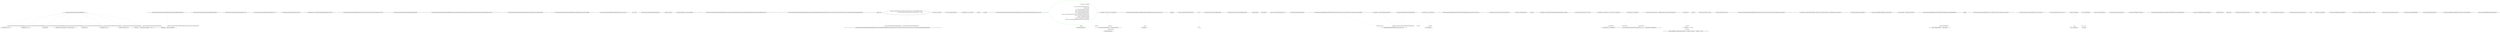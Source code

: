digraph  {
n36 [label="QuantConnect.Algorithm.Examples.BrokerageModelAlgorithm", span=""];
n37 [label="QuantConnect.Algorithm.Examples.BrokerageModelAlgorithm.MinimumAccountBalanceBrokerageModel", span=""];
n0 [cluster="QuantConnect.Algorithm.Examples.BrokerageModelAlgorithm.Initialize()", label="Entry QuantConnect.Algorithm.Examples.BrokerageModelAlgorithm.Initialize()", span="32-32"];
n1 [cluster="QuantConnect.Algorithm.Examples.BrokerageModelAlgorithm.Initialize()", label="SetStartDate(2013, 10, 07)", span="34-34"];
n2 [cluster="QuantConnect.Algorithm.Examples.BrokerageModelAlgorithm.Initialize()", label="SetEndDate(2013, 10, 11)", span="35-35"];
n7 [cluster="QuantConnect.Algorithm.QCAlgorithm.SetStartDate(int, int, int)", label="Entry QuantConnect.Algorithm.QCAlgorithm.SetStartDate(int, int, int)", span="538-538"];
n3 [cluster="QuantConnect.Algorithm.Examples.BrokerageModelAlgorithm.Initialize()", label="SetCash(100000)", span="36-36"];
n8 [cluster="QuantConnect.Algorithm.QCAlgorithm.SetEndDate(int, int, int)", label="Entry QuantConnect.Algorithm.QCAlgorithm.SetEndDate(int, int, int)", span="563-563"];
n4 [cluster="QuantConnect.Algorithm.Examples.BrokerageModelAlgorithm.Initialize()", label="AddSecurity(SecurityType.Equity, ''SPY'', Resolution.Second)", span="38-38"];
n9 [cluster="QuantConnect.Algorithm.QCAlgorithm.SetCash(int)", label="Entry QuantConnect.Algorithm.QCAlgorithm.SetCash(int)", span="487-487"];
n5 [cluster="QuantConnect.Algorithm.Examples.BrokerageModelAlgorithm.Initialize()", label="BrokerageModel = new MinimumAccountBalanceBrokerageModel(this, 500.00m)", span="51-51"];
n10 [cluster="QuantConnect.Algorithm.QCAlgorithm.AddSecurity(QuantConnect.SecurityType, string, QuantConnect.Resolution, bool, bool)", label="Entry QuantConnect.Algorithm.QCAlgorithm.AddSecurity(QuantConnect.SecurityType, string, QuantConnect.Resolution, bool, bool)", span="718-718"];
n6 [cluster="QuantConnect.Algorithm.Examples.BrokerageModelAlgorithm.Initialize()", label="Exit QuantConnect.Algorithm.Examples.BrokerageModelAlgorithm.Initialize()", span="32-32"];
n11 [cluster="QuantConnect.Algorithm.Examples.BrokerageModelAlgorithm.MinimumAccountBalanceBrokerageModel.MinimumAccountBalanceBrokerageModel(QuantConnect.Algorithm.QCAlgorithm, decimal)", label="Entry QuantConnect.Algorithm.Examples.BrokerageModelAlgorithm.MinimumAccountBalanceBrokerageModel.MinimumAccountBalanceBrokerageModel(QuantConnect.Algorithm.QCAlgorithm, decimal)", span="87-87"];
n12 [cluster="QuantConnect.Algorithm.Examples.BrokerageModelAlgorithm.OnData(QuantConnect.Data.Market.TradeBars)", label="Entry QuantConnect.Algorithm.Examples.BrokerageModelAlgorithm.OnData(QuantConnect.Data.Market.TradeBars)", span="60-60"];
n13 [cluster="QuantConnect.Algorithm.Examples.BrokerageModelAlgorithm.OnData(QuantConnect.Data.Market.TradeBars)", label="!Portfolio.Invested", span="62-62"];
n14 [cluster="QuantConnect.Algorithm.Examples.BrokerageModelAlgorithm.OnData(QuantConnect.Data.Market.TradeBars)", label="SetHoldings(''SPY'', last)", span="65-65"];
n19 [cluster="QuantConnect.Algorithm.Examples.BrokerageModelAlgorithm.OnData(QuantConnect.Data.Market.TradeBars)", label="Exit QuantConnect.Algorithm.Examples.BrokerageModelAlgorithm.OnData(QuantConnect.Data.Market.TradeBars)", span="60-60"];
n15 [cluster="QuantConnect.Algorithm.Examples.BrokerageModelAlgorithm.OnData(QuantConnect.Data.Market.TradeBars)", label="Portfolio[''SPY''].Quantity == 0", span="66-66"];
n20 [cluster="QuantConnect.Algorithm.QCAlgorithm.SetHoldings(string, decimal, bool, string)", label="Entry QuantConnect.Algorithm.QCAlgorithm.SetHoldings(string, decimal, bool, string)", span="499-499"];
n18 [cluster="QuantConnect.Algorithm.Examples.BrokerageModelAlgorithm.OnData(QuantConnect.Data.Market.TradeBars)", label="Debug(Time + '' - Purchased Stock @ SetHoldings( '' + last + '' )'')", span="74-74"];
n17 [cluster="QuantConnect.Algorithm.Examples.BrokerageModelAlgorithm.OnData(QuantConnect.Data.Market.TradeBars)", label="last *= 0.95m", span="70-70"];
n21 [cluster="QuantConnect.Algorithm.QCAlgorithm.Debug(string)", label="Entry QuantConnect.Algorithm.QCAlgorithm.Debug(string)", span="864-864"];
n22 [cluster="QuantConnect.Algorithm.Examples.BrokerageModelAlgorithm.MinimumAccountBalanceBrokerageModel.MinimumAccountBalanceBrokerageModel(QuantConnect.Algorithm.QCAlgorithm, decimal)", label="_algorithm = algorithm", span="89-89"];
n23 [cluster="QuantConnect.Algorithm.Examples.BrokerageModelAlgorithm.MinimumAccountBalanceBrokerageModel.MinimumAccountBalanceBrokerageModel(QuantConnect.Algorithm.QCAlgorithm, decimal)", label="_minimumAccountBalance = minimumAccountBalance", span="90-90"];
n24 [cluster="QuantConnect.Algorithm.Examples.BrokerageModelAlgorithm.MinimumAccountBalanceBrokerageModel.MinimumAccountBalanceBrokerageModel(QuantConnect.Algorithm.QCAlgorithm, decimal)", label="Exit QuantConnect.Algorithm.Examples.BrokerageModelAlgorithm.MinimumAccountBalanceBrokerageModel.MinimumAccountBalanceBrokerageModel(QuantConnect.Algorithm.QCAlgorithm, decimal)", span="87-87"];
n25 [cluster="QuantConnect.Algorithm.Examples.BrokerageModelAlgorithm.MinimumAccountBalanceBrokerageModel.CanSubmitOrder(QuantConnect.Securities.Security, QuantConnect.Orders.Order, out QuantConnect.Brokerages.BrokerageMessageEvent)", label="Entry QuantConnect.Algorithm.Examples.BrokerageModelAlgorithm.MinimumAccountBalanceBrokerageModel.CanSubmitOrder(QuantConnect.Securities.Security, QuantConnect.Orders.Order, out QuantConnect.Brokerages.BrokerageMessageEvent)", span="96-96"];
n26 [cluster="QuantConnect.Algorithm.Examples.BrokerageModelAlgorithm.MinimumAccountBalanceBrokerageModel.CanSubmitOrder(QuantConnect.Securities.Security, QuantConnect.Orders.Order, out QuantConnect.Brokerages.BrokerageMessageEvent)", label="message = null", span="98-98"];
n27 [cluster="QuantConnect.Algorithm.Examples.BrokerageModelAlgorithm.MinimumAccountBalanceBrokerageModel.CanSubmitOrder(QuantConnect.Securities.Security, QuantConnect.Orders.Order, out QuantConnect.Brokerages.BrokerageMessageEvent)", label="var orderCost = order.Value", span="102-102"];
n31 [cluster="QuantConnect.Algorithm.Examples.BrokerageModelAlgorithm.MinimumAccountBalanceBrokerageModel.CanSubmitOrder(QuantConnect.Securities.Security, QuantConnect.Orders.Order, out QuantConnect.Brokerages.BrokerageMessageEvent)", label="message = new BrokerageMessageEvent(BrokerageMessageType.Warning, ''InsufficientRemainingCapital'', \r\n                        ''Account must maintain a minimum of $500 USD at all times. Order ID: '' + order.Id\r\n                        )", span="108-110"];
n34 [cluster="QuantConnect.Algorithm.Examples.BrokerageModelAlgorithm.MinimumAccountBalanceBrokerageModel.CanSubmitOrder(QuantConnect.Securities.Security, QuantConnect.Orders.Order, out QuantConnect.Brokerages.BrokerageMessageEvent)", label="Exit QuantConnect.Algorithm.Examples.BrokerageModelAlgorithm.MinimumAccountBalanceBrokerageModel.CanSubmitOrder(QuantConnect.Securities.Security, QuantConnect.Orders.Order, out QuantConnect.Brokerages.BrokerageMessageEvent)", span="96-96"];
n28 [cluster="QuantConnect.Algorithm.Examples.BrokerageModelAlgorithm.MinimumAccountBalanceBrokerageModel.CanSubmitOrder(QuantConnect.Securities.Security, QuantConnect.Orders.Order, out QuantConnect.Brokerages.BrokerageMessageEvent)", label="var cash = _algorithm.Portfolio.Cash", span="103-103"];
n29 [cluster="QuantConnect.Algorithm.Examples.BrokerageModelAlgorithm.MinimumAccountBalanceBrokerageModel.CanSubmitOrder(QuantConnect.Securities.Security, QuantConnect.Orders.Order, out QuantConnect.Brokerages.BrokerageMessageEvent)", label="var cashAfterOrder = cash - orderCost", span="104-104"];
n30 [cluster="QuantConnect.Algorithm.Examples.BrokerageModelAlgorithm.MinimumAccountBalanceBrokerageModel.CanSubmitOrder(QuantConnect.Securities.Security, QuantConnect.Orders.Order, out QuantConnect.Brokerages.BrokerageMessageEvent)", label="cashAfterOrder < _minimumAccountBalance", span="105-105"];
n33 [cluster="QuantConnect.Algorithm.Examples.BrokerageModelAlgorithm.MinimumAccountBalanceBrokerageModel.CanSubmitOrder(QuantConnect.Securities.Security, QuantConnect.Orders.Order, out QuantConnect.Brokerages.BrokerageMessageEvent)", label="return true;", span="113-113"];
n32 [cluster="QuantConnect.Algorithm.Examples.BrokerageModelAlgorithm.MinimumAccountBalanceBrokerageModel.CanSubmitOrder(QuantConnect.Securities.Security, QuantConnect.Orders.Order, out QuantConnect.Brokerages.BrokerageMessageEvent)", label="return false;", span="111-111"];
n35 [cluster="QuantConnect.Brokerages.BrokerageMessageEvent.BrokerageMessageEvent(QuantConnect.Brokerages.BrokerageMessageType, string, string)", label="Entry QuantConnect.Brokerages.BrokerageMessageEvent.BrokerageMessageEvent(QuantConnect.Brokerages.BrokerageMessageType, string, string)", span="56-56"];
d56 [cluster="QuantConnect.ToolBox.GDAXDownloader.GDAXDownloader.ParseCandleData(QuantConnect.Symbol, double, string)", color=green, community=0, label="var tradeBar = new TradeBar()\r\n                        {\r\n                            Time = Time.UnixTimeStampToDateTime(epochs),\r\n                            Symbol = symbol,\r\n                            Low = decimal.Parse(datapoint[1].ToString()),\r\n                            High = decimal.Parse(datapoint[2].ToString()),\r\n                            Open = decimal.Parse(datapoint[3].ToString()),\r\n                            Close = decimal.Parse(datapoint[4].ToString()),\r\n                            Volume = decimal.Parse(datapoint[5].ToString(), System.Globalization.NumberStyles.Float),\r\n                            Value = decimal.Parse(datapoint[4].ToString()),\r\n                            DataType = MarketDataType.TradeBar,\r\n                            Period = new TimeSpan(0, 0, (int)granularity),\r\n                            EndTime = Time.UnixTimeStampToDateTime(epochs).AddSeconds(granularity)\r\n                        }", prediction=0, span="129-142"];
d26 [cluster="QuantConnect.ToolBox.GDAXDownloader.GDAXDownloader.ParseCandleData(QuantConnect.Symbol, double, string)", label="Entry QuantConnect.ToolBox.GDAXDownloader.GDAXDownloader.ParseCandleData(QuantConnect.Symbol, double, string)", span="116-116"];
d54 [cluster="QuantConnect.ToolBox.GDAXDownloader.GDAXDownloader.ParseCandleData(QuantConnect.Symbol, double, string)", label=parsedData, span="126-126"];
d55 [cluster="QuantConnect.ToolBox.GDAXDownloader.GDAXDownloader.ParseCandleData(QuantConnect.Symbol, double, string)", label="var epochs = double.Parse(datapoint[0].ToString())", span="128-128"];
d57 [cluster="QuantConnect.ToolBox.GDAXDownloader.GDAXDownloader.ParseCandleData(QuantConnect.Symbol, double, string)", label="i++", span="143-143"];
d66 [cluster="QuantConnect.Data.Market.TradeBar.TradeBar()", label="Entry QuantConnect.Data.Market.TradeBar.TradeBar()", span="120-120"];
d67 [cluster="QuantConnect.Time.UnixTimeStampToDateTime(double)", label="Entry QuantConnect.Time.UnixTimeStampToDateTime(double)", span="127-127"];
d64 [cluster="Unk.ToString", label="Entry Unk.ToString", span=""];
d65 [cluster="Unk.Parse", label="Entry Unk.Parse", span=""];
d68 [cluster="System.TimeSpan.TimeSpan(int, int, int)", label="Entry System.TimeSpan.TimeSpan(int, int, int)", span="0-0"];
d19 [cluster="System.DateTime.AddSeconds(double)", label="Entry System.DateTime.AddSeconds(double)", span="0-0"];
d58 [cluster="QuantConnect.ToolBox.GDAXDownloader.GDAXDownloader.ParseCandleData(QuantConnect.Symbol, double, string)", label="returnData.Add(tradeBar)", span="144-144"];
d13 [cluster="QuantConnect.ToolBox.GDAXDownloader.GDAXDownloader.Get(QuantConnect.Symbol, QuantConnect.Resolution, System.DateTime, System.DateTime)", label="returnData.AddRange(ParseCandleData(symbol, granularity, data))", span="66-66"];
d62 [cluster="QuantConnect.ToolBox.GDAXDownloader.GDAXDownloader.ParseCandleData(QuantConnect.Symbol, double, string)", label="Exit QuantConnect.ToolBox.GDAXDownloader.GDAXDownloader.ParseCandleData(QuantConnect.Symbol, double, string)", span="116-116"];
d50 [cluster="QuantConnect.ToolBox.GDAXDownloader.GDAXDownloader.ParseCandleData(QuantConnect.Symbol, double, string)", label="int i = 0", span="118-118"];
d52 [cluster="QuantConnect.ToolBox.GDAXDownloader.GDAXDownloader.ParseCandleData(QuantConnect.Symbol, double, string)", label="data.Length > 0", span="122-122"];
d53 [cluster="QuantConnect.ToolBox.GDAXDownloader.GDAXDownloader.ParseCandleData(QuantConnect.Symbol, double, string)", label="var parsedData = JsonConvert.DeserializeObject<string[][]>(data)", span="124-124"];
d0 [cluster="QuantConnect.ToolBox.GDAXDownloader.GDAXDownloader.Get(QuantConnect.Symbol, QuantConnect.Resolution, System.DateTime, System.DateTime)", label="Entry QuantConnect.ToolBox.GDAXDownloader.GDAXDownloader.Get(QuantConnect.Symbol, QuantConnect.Resolution, System.DateTime, System.DateTime)", span="45-45"];
d2 [cluster="QuantConnect.ToolBox.GDAXDownloader.GDAXDownloader.Get(QuantConnect.Symbol, QuantConnect.Resolution, System.DateTime, System.DateTime)", label="var granularity = resolution.ToTimeSpan().TotalSeconds", span="48-48"];
d12 [cluster="QuantConnect.ToolBox.GDAXDownloader.GDAXDownloader.Get(QuantConnect.Symbol, QuantConnect.Resolution, System.DateTime, System.DateTime)", label="string data = GetWithRetry(request)", span="65-65"];
d61 [cluster="QuantConnect.ToolBox.GDAXDownloader.GDAXDownloader.ParseCandleData(QuantConnect.Symbol, double, string)", label="return null;", span="151-151"];
d59 [cluster="QuantConnect.ToolBox.GDAXDownloader.GDAXDownloader.ParseCandleData(QuantConnect.Symbol, double, string)", label="return returnData.OrderBy(datapoint => datapoint.Time).ToList();", span="147-147"];
d6 [cluster="QuantConnect.ToolBox.GDAXDownloader.GDAXDownloader.Get(QuantConnect.Symbol, QuantConnect.Resolution, System.DateTime, System.DateTime)", label="windowEndTime = windowStartTime.AddSeconds(MaxDatapointsPerRequest * granularity)", span="56-56"];
d51 [cluster="QuantConnect.ToolBox.GDAXDownloader.GDAXDownloader.ParseCandleData(QuantConnect.Symbol, double, string)", label="List<BaseData> returnData = new List<BaseData>()", span="121-121"];
d69 [cluster="System.Collections.Generic.List<T>.Add(T)", label="Entry System.Collections.Generic.List<T>.Add(T)", span="0-0"];
d75 [label="QuantConnect.ToolBox.GDAXDownloader.GDAXDownloader", span=""];
d1 [cluster="QuantConnect.ToolBox.GDAXDownloader.GDAXDownloader.Get(QuantConnect.Symbol, QuantConnect.Resolution, System.DateTime, System.DateTime)", label="var returnData = new List<BaseData>()", span="47-47"];
d14 [cluster="QuantConnect.ToolBox.GDAXDownloader.GDAXDownloader.Get(QuantConnect.Symbol, QuantConnect.Resolution, System.DateTime, System.DateTime)", label="windowStartTime != windowEndTime", span="68-68"];
d27 [cluster="System.Collections.Generic.List<T>.AddRange(System.Collections.Generic.IEnumerable<T>)", label="Entry System.Collections.Generic.List<T>.AddRange(System.Collections.Generic.IEnumerable<T>)", span="0-0"];
d29 [cluster="QuantConnect.ToolBox.GDAXDownloader.GDAXDownloader.GetWithRetry(System.Net.HttpWebRequest)", label="int retryCount = 0", span="81-81"];
d63 [cluster="Unk.>", label="Entry Unk.>", span=""];
d3 [cluster="QuantConnect.ToolBox.GDAXDownloader.GDAXDownloader.Get(QuantConnect.Symbol, QuantConnect.Resolution, System.DateTime, System.DateTime)", label="DateTime windowStartTime = startUtc", span="50-50"];
d4 [cluster="QuantConnect.ToolBox.GDAXDownloader.GDAXDownloader.Get(QuantConnect.Symbol, QuantConnect.Resolution, System.DateTime, System.DateTime)", label="DateTime windowEndTime = startUtc", span="51-51"];
d16 [cluster="QuantConnect.ToolBox.GDAXDownloader.GDAXDownloader.Get(QuantConnect.Symbol, QuantConnect.Resolution, System.DateTime, System.DateTime)", label="Exit QuantConnect.ToolBox.GDAXDownloader.GDAXDownloader.Get(QuantConnect.Symbol, QuantConnect.Resolution, System.DateTime, System.DateTime)", span="45-45"];
d7 [cluster="QuantConnect.ToolBox.GDAXDownloader.GDAXDownloader.Get(QuantConnect.Symbol, QuantConnect.Resolution, System.DateTime, System.DateTime)", label="windowEndTime = windowEndTime > endUtc ? endUtc : windowEndTime", span="57-57"];
d9 [cluster="QuantConnect.ToolBox.GDAXDownloader.GDAXDownloader.Get(QuantConnect.Symbol, QuantConnect.Resolution, System.DateTime, System.DateTime)", label="var requestURL = string.Format(HistoricCandlesUrl, symbol.Value, windowStartTime.ToString(), windowEndTime.ToString(), granularity)", span="61-61"];
d18 [cluster="QuantConnect.Resolution.ToTimeSpan()", label="Entry QuantConnect.Resolution.ToTimeSpan()", span="722-722"];
d10 [cluster="QuantConnect.ToolBox.GDAXDownloader.GDAXDownloader.Get(QuantConnect.Symbol, QuantConnect.Resolution, System.DateTime, System.DateTime)", label="var request = (HttpWebRequest)WebRequest.Create(requestURL)", span="62-62"];
d11 [cluster="QuantConnect.ToolBox.GDAXDownloader.GDAXDownloader.Get(QuantConnect.Symbol, QuantConnect.Resolution, System.DateTime, System.DateTime)", label="request.UserAgent = ''.NET Framework Test Client''", span="63-63"];
d25 [cluster="QuantConnect.ToolBox.GDAXDownloader.GDAXDownloader.GetWithRetry(System.Net.HttpWebRequest)", label="Entry QuantConnect.ToolBox.GDAXDownloader.GDAXDownloader.GetWithRetry(System.Net.HttpWebRequest)", span="78-78"];
d60 [cluster="QuantConnect.ToolBox.GDAXDownloader.GDAXDownloader.ParseCandleData(QuantConnect.Symbol, double, string)", label=Exception, span="149-149"];
d70 [cluster="System.Collections.Generic.IEnumerable<TSource>.OrderBy<TSource, TKey>(System.Func<TSource, TKey>)", label="Entry System.Collections.Generic.IEnumerable<TSource>.OrderBy<TSource, TKey>(System.Func<TSource, TKey>)", span="0-0"];
d71 [cluster="System.Collections.Generic.IEnumerable<TSource>.ToList<TSource>()", label="Entry System.Collections.Generic.IEnumerable<TSource>.ToList<TSource>()", span="0-0"];
d72 [cluster="lambda expression", label="Entry lambda expression", span="147-147"];
d5 [cluster="QuantConnect.ToolBox.GDAXDownloader.GDAXDownloader.Get(QuantConnect.Symbol, QuantConnect.Resolution, System.DateTime, System.DateTime)", label="windowStartTime = windowEndTime", span="55-55"];
d17 [cluster="System.Collections.Generic.List<T>.List()", label="Entry System.Collections.Generic.List<T>.List()", span="0-0"];
d15 [cluster="QuantConnect.ToolBox.GDAXDownloader.GDAXDownloader.Get(QuantConnect.Symbol, QuantConnect.Resolution, System.DateTime, System.DateTime)", label="return returnData;", span="70-70"];
d28 [cluster="QuantConnect.ToolBox.GDAXDownloader.GDAXDownloader.GetWithRetry(System.Net.HttpWebRequest)", label="string data = string.Empty", span="80-80"];
d30 [cluster="QuantConnect.ToolBox.GDAXDownloader.GDAXDownloader.GetWithRetry(System.Net.HttpWebRequest)", label="data == string.Empty", span="82-82"];
d37 [cluster="QuantConnect.ToolBox.GDAXDownloader.GDAXDownloader.GetWithRetry(System.Net.HttpWebRequest)", label="++retryCount", span="97-97"];
d8 [cluster="QuantConnect.ToolBox.GDAXDownloader.GDAXDownloader.Get(QuantConnect.Symbol, QuantConnect.Resolution, System.DateTime, System.DateTime)", label="Log.Trace(String.Format(''Getting data for timeperiod from {0} to {1}..'', windowStartTime, windowEndTime))", span="59-59"];
d22 [cluster="System.DateTime.ToString()", label="Entry System.DateTime.ToString()", span="0-0"];
d23 [cluster="string.Format(string, params object[])", label="Entry string.Format(string, params object[])", span="0-0"];
d24 [cluster="System.Net.WebRequest.Create(string)", label="Entry System.Net.WebRequest.Create(string)", span="0-0"];
d43 [cluster="QuantConnect.ToolBox.GDAXDownloader.GDAXDownloader.GetWithRetry(System.Net.HttpWebRequest)", label="Exit QuantConnect.ToolBox.GDAXDownloader.GDAXDownloader.GetWithRetry(System.Net.HttpWebRequest)", span="78-78"];
d32 [cluster="QuantConnect.ToolBox.GDAXDownloader.GDAXDownloader.GetWithRetry(System.Net.HttpWebRequest)", label="var response = (HttpWebResponse)request.GetResponse()", span="87-87"];
d39 [cluster="QuantConnect.ToolBox.GDAXDownloader.GDAXDownloader.GetWithRetry(System.Net.HttpWebRequest)", label="Log.Error(''REQUEST FAILED: '' + request.Address)", span="100-100"];
d74 [cluster="lambda expression", label="Exit lambda expression", span="147-147"];
d73 [cluster="lambda expression", label="datapoint.Time", span="147-147"];
d42 [cluster="QuantConnect.ToolBox.GDAXDownloader.GDAXDownloader.GetWithRetry(System.Net.HttpWebRequest)", label="return data;", span="106-106"];
d35 [cluster="QuantConnect.ToolBox.GDAXDownloader.GDAXDownloader.GetWithRetry(System.Net.HttpWebRequest)", label="data = reader.ReadToEnd()", span="92-92"];
d41 [cluster="QuantConnect.ToolBox.GDAXDownloader.GDAXDownloader.GetWithRetry(System.Net.HttpWebRequest)", label="Log.Trace(''WARNING: Web request failed with message '' + ex.Message + ''Retrying... '' + retryCount + '' times'')", span="103-103"];
d31 [cluster="QuantConnect.ToolBox.GDAXDownloader.GDAXDownloader.GetWithRetry(System.Net.HttpWebRequest)", label="Thread.Sleep(1000 / MaxRequestsPerSecond + 1)", span="86-86"];
d36 [cluster="QuantConnect.ToolBox.GDAXDownloader.GDAXDownloader.GetWithRetry(System.Net.HttpWebRequest)", label=WebException, span="95-95"];
d38 [cluster="QuantConnect.ToolBox.GDAXDownloader.GDAXDownloader.GetWithRetry(System.Net.HttpWebRequest)", label="retryCount > 3", span="98-98"];
d20 [cluster="string.Format(string, object, object)", label="Entry string.Format(string, object, object)", span="0-0"];
d21 [cluster="QuantConnect.Logging.Log.Trace(string, bool)", label="Entry QuantConnect.Logging.Log.Trace(string, bool)", span="106-106"];
d40 [cluster="QuantConnect.ToolBox.GDAXDownloader.GDAXDownloader.GetWithRetry(System.Net.HttpWebRequest)", label="throw;", span="101-101"];
d33 [cluster="QuantConnect.ToolBox.GDAXDownloader.GDAXDownloader.GetWithRetry(System.Net.HttpWebRequest)", label="var encoding = Encoding.ASCII", span="88-88"];
d45 [cluster="System.Net.HttpWebRequest.GetResponse()", label="Entry System.Net.HttpWebRequest.GetResponse()", span="0-0"];
d34 [cluster="QuantConnect.ToolBox.GDAXDownloader.GDAXDownloader.GetWithRetry(System.Net.HttpWebRequest)", label="var reader = new StreamReader(response.GetResponseStream(), encoding)", span="90-90"];
d49 [cluster="QuantConnect.Logging.Log.Error(string, bool)", label="Entry QuantConnect.Logging.Log.Error(string, bool)", span="65-65"];
d48 [cluster="System.IO.StreamReader.ReadToEnd()", label="Entry System.IO.StreamReader.ReadToEnd()", span="0-0"];
d44 [cluster="System.Threading.Thread.Sleep(int)", label="Entry System.Threading.Thread.Sleep(int)", span="0-0"];
d46 [cluster="System.IO.StreamReader.StreamReader(System.IO.Stream, System.Text.Encoding)", label="Entry System.IO.StreamReader.StreamReader(System.IO.Stream, System.Text.Encoding)", span="0-0"];
d47 [cluster="System.Net.HttpWebResponse.GetResponseStream()", label="Entry System.Net.HttpWebResponse.GetResponseStream()", span="0-0"];
n36 -> n1  [color=darkseagreen4, key=1, label="QuantConnect.Algorithm.Examples.BrokerageModelAlgorithm", style=dashed];
n36 -> n2  [color=darkseagreen4, key=1, label="QuantConnect.Algorithm.Examples.BrokerageModelAlgorithm", style=dashed];
n36 -> n3  [color=darkseagreen4, key=1, label="QuantConnect.Algorithm.Examples.BrokerageModelAlgorithm", style=dashed];
n36 -> n4  [color=darkseagreen4, key=1, label="QuantConnect.Algorithm.Examples.BrokerageModelAlgorithm", style=dashed];
n36 -> n13  [color=darkseagreen4, key=1, label="QuantConnect.Algorithm.Examples.BrokerageModelAlgorithm", style=dashed];
n36 -> n14  [color=darkseagreen4, key=1, label="QuantConnect.Algorithm.Examples.BrokerageModelAlgorithm", style=dashed];
n36 -> n15  [color=darkseagreen4, key=1, label="QuantConnect.Algorithm.Examples.BrokerageModelAlgorithm", style=dashed];
n36 -> n18  [color=darkseagreen4, key=1, label="QuantConnect.Algorithm.Examples.BrokerageModelAlgorithm", style=dashed];
n37 -> n30  [color=darkseagreen4, key=1, label="QuantConnect.Algorithm.Examples.BrokerageModelAlgorithm.MinimumAccountBalanceBrokerageModel", style=dashed];
n26 -> n34  [color=darkseagreen4, key=1, label="out QuantConnect.Brokerages.BrokerageMessageEvent", style=dashed];
n31 -> n34  [color=darkseagreen4, key=1, label="out QuantConnect.Brokerages.BrokerageMessageEvent", style=dashed];
d56 -> d58  [color=green, key=1, label=tradeBar, style=dashed];
d26 -> d52  [color=darkseagreen4, key=1, label=string, style=dashed];
d57 -> d57  [color=darkseagreen4, key=1, label=i, style=dashed];
d50 -> d57  [color=darkseagreen4, key=1, label=i, style=dashed];
d0 -> d13  [color=darkseagreen4, key=1, label="QuantConnect.Symbol", style=dashed];
d2 -> d13  [color=darkseagreen4, key=1, label=granularity, style=dashed];
d59 -> d72  [color=darkseagreen4, key=1, label="lambda expression", style=dashed];
d51 -> d58  [color=darkseagreen4, key=1, label=returnData, style=dashed];
d51 -> d59  [color=darkseagreen4, key=1, label=returnData, style=dashed];
d75 -> d13  [color=darkseagreen4, key=1, label="QuantConnect.ToolBox.GDAXDownloader.GDAXDownloader", style=dashed];
d1 -> d13  [color=darkseagreen4, key=1, label=returnData, style=dashed];
d1 -> d15  [color=darkseagreen4, key=1, label=returnData, style=dashed];
d29 -> d37  [color=darkseagreen4, key=1, label=retryCount, style=dashed];
d7 -> d14  [color=darkseagreen4, key=1, label=windowEndTime, style=dashed];
d25 -> d39  [color=darkseagreen4, key=1, label="System.Net.HttpWebRequest", style=dashed];
d5 -> d14  [color=darkseagreen4, key=1, label=windowStartTime, style=dashed];
d5 -> d8  [color=darkseagreen4, key=1, label=windowStartTime, style=dashed];
d28 -> d30  [color=darkseagreen4, key=1, label=data, style=dashed];
d28 -> d42  [color=darkseagreen4, key=1, label=data, style=dashed];
d37 -> d37  [color=darkseagreen4, key=1, label=retryCount, style=dashed];
d37 -> d41  [color=darkseagreen4, key=1, label=retryCount, style=dashed];
d35 -> d42  [color=darkseagreen4, key=1, label=data, style=dashed];
}
